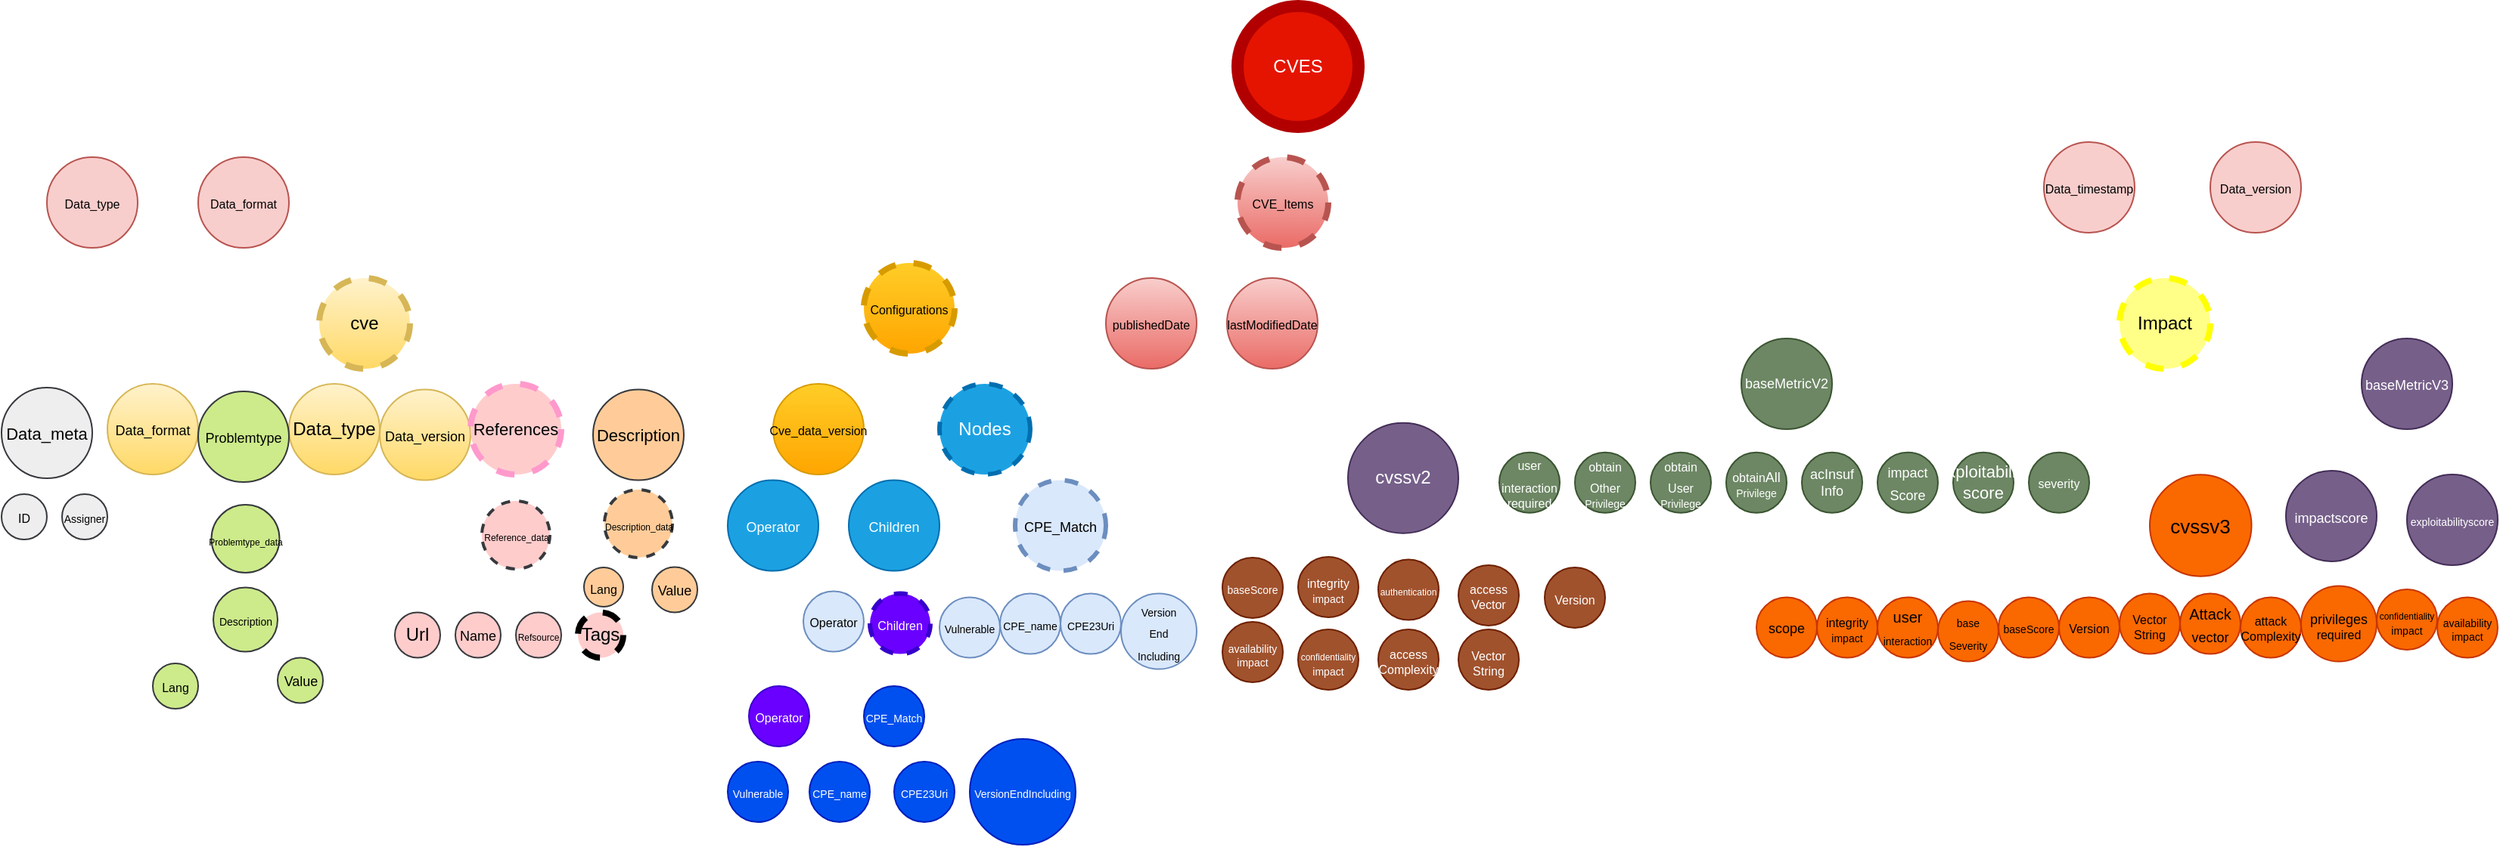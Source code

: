 <mxfile version="16.5.6" type="device"><diagram id="oU8pHtWUBQezP3Y81vVh" name="Page-1"><mxGraphModel dx="868" dy="398" grid="1" gridSize="10" guides="1" tooltips="1" connect="1" arrows="1" fold="1" page="1" pageScale="1" pageWidth="1654" pageHeight="2336" math="0" shadow="0"><root><mxCell id="0"/><mxCell id="1" parent="0"/><mxCell id="dFIooiGPATDC-ihGHqa--1" value="CVES" style="ellipse;whiteSpace=wrap;html=1;aspect=fixed;strokeWidth=8;fillColor=#e51400;fontColor=#ffffff;strokeColor=#B20000;" parent="1" vertex="1"><mxGeometry x="817" y="10" width="80" height="80" as="geometry"/></mxCell><mxCell id="LAtsynRMvkGNiq3HhOd4-1" value="&lt;font style=&quot;font-size: 8px&quot;&gt;Data_type&lt;/font&gt;" style="ellipse;whiteSpace=wrap;html=1;aspect=fixed;fillColor=#f8cecc;strokeColor=#b85450;" parent="1" vertex="1"><mxGeometry x="30" y="110" width="60" height="60" as="geometry"/></mxCell><mxCell id="LAtsynRMvkGNiq3HhOd4-2" value="&lt;font style=&quot;font-size: 8px&quot;&gt;Data_format&lt;/font&gt;" style="ellipse;whiteSpace=wrap;html=1;aspect=fixed;fillColor=#f8cecc;strokeColor=#b85450;" parent="1" vertex="1"><mxGeometry x="130" y="110" width="60" height="60" as="geometry"/></mxCell><mxCell id="LAtsynRMvkGNiq3HhOd4-3" value="&lt;font style=&quot;font-size: 8px&quot;&gt;CVE_Items&lt;/font&gt;" style="ellipse;whiteSpace=wrap;html=1;aspect=fixed;fillColor=#f8cecc;gradientColor=#ea6b66;strokeColor=#b85450;strokeWidth=4;dashed=1;" parent="1" vertex="1"><mxGeometry x="817" y="110" width="60" height="60" as="geometry"/></mxCell><mxCell id="LAtsynRMvkGNiq3HhOd4-5" value="&lt;font style=&quot;font-size: 8px&quot;&gt;Data_version&lt;/font&gt;" style="ellipse;whiteSpace=wrap;html=1;aspect=fixed;fillColor=#f8cecc;strokeColor=#b85450;" parent="1" vertex="1"><mxGeometry x="1460" y="100" width="60" height="60" as="geometry"/></mxCell><mxCell id="LAtsynRMvkGNiq3HhOd4-6" value="&lt;font style=&quot;font-size: 8px&quot;&gt;Data_timestamp&lt;/font&gt;" style="ellipse;whiteSpace=wrap;html=1;aspect=fixed;fillColor=#f8cecc;strokeColor=#b85450;" parent="1" vertex="1"><mxGeometry x="1350" y="100" width="60" height="60" as="geometry"/></mxCell><mxCell id="LAtsynRMvkGNiq3HhOd4-8" value="cve" style="ellipse;whiteSpace=wrap;html=1;aspect=fixed;fillColor=#fff2cc;gradientColor=#ffd966;strokeColor=#d6b656;dashed=1;strokeWidth=4;" parent="1" vertex="1"><mxGeometry x="210" y="190" width="60" height="60" as="geometry"/></mxCell><mxCell id="LAtsynRMvkGNiq3HhOd4-9" value="&lt;font style=&quot;font-size: 8px&quot;&gt;Configurations&lt;/font&gt;" style="ellipse;whiteSpace=wrap;html=1;aspect=fixed;fillColor=#ffcd28;gradientColor=#ffa500;strokeColor=#d79b00;dashed=1;strokeWidth=4;" parent="1" vertex="1"><mxGeometry x="570" y="180" width="60" height="60" as="geometry"/></mxCell><mxCell id="LAtsynRMvkGNiq3HhOd4-10" value="Impact" style="ellipse;whiteSpace=wrap;html=1;aspect=fixed;fillColor=#ffff88;strokeColor=#FFFF00;dashed=1;strokeWidth=4;" parent="1" vertex="1"><mxGeometry x="1400" y="190" width="60" height="60" as="geometry"/></mxCell><mxCell id="LAtsynRMvkGNiq3HhOd4-11" value="&lt;font style=&quot;font-size: 8px&quot;&gt;publishedDate&lt;/font&gt;" style="ellipse;whiteSpace=wrap;html=1;aspect=fixed;fillColor=#f8cecc;gradientColor=#ea6b66;strokeColor=#b85450;" parent="1" vertex="1"><mxGeometry x="730" y="190" width="60" height="60" as="geometry"/></mxCell><mxCell id="LAtsynRMvkGNiq3HhOd4-12" value="&lt;font style=&quot;font-size: 8px&quot;&gt;lastModifiedDate&lt;/font&gt;" style="ellipse;whiteSpace=wrap;html=1;aspect=fixed;fillColor=#f8cecc;gradientColor=#ea6b66;strokeColor=#b85450;" parent="1" vertex="1"><mxGeometry x="810" y="190" width="60" height="60" as="geometry"/></mxCell><mxCell id="LAtsynRMvkGNiq3HhOd4-13" value="&lt;div style=&quot;font-size: 9px&quot; align=&quot;center&quot;&gt;&lt;font style=&quot;font-size: 9px&quot;&gt;baseMetricV2&lt;/font&gt;&lt;/div&gt;" style="ellipse;whiteSpace=wrap;html=1;aspect=fixed;align=center;fillColor=#6d8764;fontColor=#ffffff;strokeColor=#3A5431;" parent="1" vertex="1"><mxGeometry x="1150" y="230" width="60" height="60" as="geometry"/></mxCell><mxCell id="LAtsynRMvkGNiq3HhOd4-14" value="&lt;font style=&quot;font-size: 9px&quot;&gt;baseMetricV3&lt;/font&gt;" style="ellipse;whiteSpace=wrap;html=1;aspect=fixed;fillColor=#76608a;fontColor=#ffffff;strokeColor=#432D57;" parent="1" vertex="1"><mxGeometry x="1560" y="230" width="60" height="60" as="geometry"/></mxCell><mxCell id="LAtsynRMvkGNiq3HhOd4-15" value="&lt;font style=&quot;font-size: 8px&quot;&gt;Cve_data_version&lt;/font&gt;" style="ellipse;whiteSpace=wrap;html=1;aspect=fixed;fillColor=#ffcd28;gradientColor=#ffa500;strokeColor=#d79b00;" parent="1" vertex="1"><mxGeometry x="510" y="260" width="60" height="60" as="geometry"/></mxCell><mxCell id="LAtsynRMvkGNiq3HhOd4-16" value="Nodes" style="ellipse;whiteSpace=wrap;html=1;aspect=fixed;fillColor=#1ba1e2;fontColor=#ffffff;strokeColor=#006EAF;dashed=1;strokeWidth=3;" parent="1" vertex="1"><mxGeometry x="620" y="260" width="60" height="60" as="geometry"/></mxCell><mxCell id="LAtsynRMvkGNiq3HhOd4-17" value="Data_type" style="ellipse;whiteSpace=wrap;html=1;aspect=fixed;fillColor=#fff2cc;gradientColor=#ffd966;strokeColor=#d6b656;" parent="1" vertex="1"><mxGeometry x="190" y="260" width="60" height="60" as="geometry"/></mxCell><mxCell id="LAtsynRMvkGNiq3HhOd4-18" value="&lt;font style=&quot;font-size: 9px&quot;&gt;Data_version&lt;/font&gt;" style="ellipse;whiteSpace=wrap;html=1;aspect=fixed;fillColor=#fff2cc;gradientColor=#ffd966;strokeColor=#d6b656;" parent="1" vertex="1"><mxGeometry x="250" y="263.75" width="60" height="60" as="geometry"/></mxCell><mxCell id="LAtsynRMvkGNiq3HhOd4-19" value="&lt;font style=&quot;font-size: 9px&quot;&gt;Data_format&lt;/font&gt;" style="ellipse;whiteSpace=wrap;html=1;aspect=fixed;fillColor=#fff2cc;gradientColor=#ffd966;strokeColor=#d6b656;" parent="1" vertex="1"><mxGeometry x="70" y="260" width="60" height="60" as="geometry"/></mxCell><mxCell id="LAtsynRMvkGNiq3HhOd4-20" value="&lt;font style=&quot;font-size: 11px&quot;&gt;Data_meta&lt;/font&gt;" style="ellipse;whiteSpace=wrap;html=1;aspect=fixed;fillColor=#eeeeee;strokeColor=#36393d;" parent="1" vertex="1"><mxGeometry y="262.5" width="60" height="60" as="geometry"/></mxCell><mxCell id="LAtsynRMvkGNiq3HhOd4-21" value="&lt;font style=&quot;font-size: 9px&quot;&gt;Problemtype&lt;/font&gt;" style="ellipse;whiteSpace=wrap;html=1;aspect=fixed;fillColor=#cdeb8b;strokeColor=#36393d;" parent="1" vertex="1"><mxGeometry x="130" y="265" width="60" height="60" as="geometry"/></mxCell><mxCell id="LAtsynRMvkGNiq3HhOd4-22" value="&lt;font style=&quot;font-size: 11px&quot;&gt;References&lt;/font&gt;" style="ellipse;whiteSpace=wrap;html=1;aspect=fixed;fillColor=#ffcccc;strokeColor=#FF99CC;strokeWidth=4;dashed=1;" parent="1" vertex="1"><mxGeometry x="310" y="260" width="60" height="60" as="geometry"/></mxCell><mxCell id="LAtsynRMvkGNiq3HhOd4-23" value="&lt;font style=&quot;font-size: 11px&quot;&gt;Description&lt;/font&gt;" style="ellipse;whiteSpace=wrap;html=1;aspect=fixed;fillColor=#ffcc99;strokeColor=#36393d;" parent="1" vertex="1"><mxGeometry x="391" y="263.75" width="60" height="60" as="geometry"/></mxCell><mxCell id="LAtsynRMvkGNiq3HhOd4-24" value="&lt;font style=&quot;font-size: 8px&quot;&gt;ID&lt;/font&gt;" style="ellipse;whiteSpace=wrap;html=1;aspect=fixed;fillColor=#eeeeee;strokeColor=#36393d;" parent="1" vertex="1"><mxGeometry y="333" width="30" height="30" as="geometry"/></mxCell><mxCell id="LAtsynRMvkGNiq3HhOd4-25" value="&lt;font style=&quot;font-size: 7px&quot;&gt;Assigner&lt;/font&gt;" style="ellipse;whiteSpace=wrap;html=1;aspect=fixed;fillColor=#eeeeee;strokeColor=#36393d;" parent="1" vertex="1"><mxGeometry x="40" y="333" width="30" height="30" as="geometry"/></mxCell><mxCell id="LAtsynRMvkGNiq3HhOd4-26" value="&lt;font style=&quot;font-size: 6px&quot;&gt;Problemtype_data&lt;/font&gt;" style="ellipse;whiteSpace=wrap;html=1;aspect=fixed;fillColor=#cdeb8b;strokeColor=#36393d;" parent="1" vertex="1"><mxGeometry x="138.75" y="340" width="45" height="45" as="geometry"/></mxCell><mxCell id="LAtsynRMvkGNiq3HhOd4-27" value="&lt;font style=&quot;font-size: 7px&quot;&gt;Description&lt;/font&gt;" style="ellipse;whiteSpace=wrap;html=1;aspect=fixed;fillColor=#cdeb8b;strokeColor=#36393d;" parent="1" vertex="1"><mxGeometry x="140" y="394.75" width="42.5" height="42.5" as="geometry"/></mxCell><mxCell id="LAtsynRMvkGNiq3HhOd4-28" value="&lt;font style=&quot;font-size: 8px&quot;&gt;Lang&lt;/font&gt;" style="ellipse;whiteSpace=wrap;html=1;aspect=fixed;fillColor=#cdeb8b;strokeColor=#36393d;" parent="1" vertex="1"><mxGeometry x="100" y="445" width="30" height="30" as="geometry"/></mxCell><mxCell id="LAtsynRMvkGNiq3HhOd4-29" value="&lt;font style=&quot;font-size: 9px&quot;&gt;Value&lt;/font&gt;" style="ellipse;whiteSpace=wrap;html=1;aspect=fixed;fillColor=#cdeb8b;strokeColor=#36393d;" parent="1" vertex="1"><mxGeometry x="182.5" y="441.25" width="30" height="30" as="geometry"/></mxCell><mxCell id="LAtsynRMvkGNiq3HhOd4-30" value="&lt;font style=&quot;font-size: 6px&quot;&gt;Reference_data&lt;/font&gt;" style="ellipse;whiteSpace=wrap;html=1;aspect=fixed;fillColor=#ffcccc;strokeColor=#36393d;dashed=1;strokeWidth=2;" parent="1" vertex="1"><mxGeometry x="317.5" y="337.5" width="45" height="45" as="geometry"/></mxCell><mxCell id="LAtsynRMvkGNiq3HhOd4-31" value="Url" style="ellipse;whiteSpace=wrap;html=1;aspect=fixed;fillColor=#ffcccc;strokeColor=#36393d;" parent="1" vertex="1"><mxGeometry x="260" y="411.25" width="30" height="30" as="geometry"/></mxCell><mxCell id="LAtsynRMvkGNiq3HhOd4-32" value="&lt;font style=&quot;font-size: 9px&quot;&gt;Name&lt;/font&gt;" style="ellipse;whiteSpace=wrap;html=1;aspect=fixed;fillColor=#ffcccc;strokeColor=#36393d;" parent="1" vertex="1"><mxGeometry x="300" y="411.25" width="30" height="30" as="geometry"/></mxCell><mxCell id="LAtsynRMvkGNiq3HhOd4-33" value="&lt;font style=&quot;font-size: 6px&quot;&gt;Refsource&lt;/font&gt;" style="ellipse;whiteSpace=wrap;html=1;aspect=fixed;fillColor=#ffcccc;strokeColor=#36393d;" parent="1" vertex="1"><mxGeometry x="340" y="411.25" width="30" height="30" as="geometry"/></mxCell><mxCell id="LAtsynRMvkGNiq3HhOd4-34" value="Tags" style="ellipse;whiteSpace=wrap;html=1;aspect=fixed;fillColor=#ffcccc;strokeColor=#000000;dashed=1;strokeWidth=4;" parent="1" vertex="1"><mxGeometry x="381" y="411.25" width="30" height="30" as="geometry"/></mxCell><mxCell id="LAtsynRMvkGNiq3HhOd4-36" value="&lt;font style=&quot;font-size: 6px&quot;&gt;Description_data&lt;/font&gt;" style="ellipse;whiteSpace=wrap;html=1;aspect=fixed;fillColor=#ffcc99;strokeColor=#36393d;dashed=1;strokeWidth=2;" parent="1" vertex="1"><mxGeometry x="398.5" y="330" width="45" height="45" as="geometry"/></mxCell><mxCell id="LAtsynRMvkGNiq3HhOd4-37" value="&lt;font style=&quot;font-size: 8px&quot;&gt;Lang&lt;/font&gt;" style="ellipse;whiteSpace=wrap;html=1;aspect=fixed;fillColor=#ffcc99;strokeColor=#36393d;" parent="1" vertex="1"><mxGeometry x="385" y="381.5" width="26" height="26" as="geometry"/></mxCell><mxCell id="LAtsynRMvkGNiq3HhOd4-38" value="&lt;font style=&quot;font-size: 9px&quot;&gt;Value&lt;/font&gt;" style="ellipse;whiteSpace=wrap;html=1;aspect=fixed;fillColor=#ffcc99;strokeColor=#36393d;" parent="1" vertex="1"><mxGeometry x="430" y="381.25" width="30" height="30" as="geometry"/></mxCell><mxCell id="LAtsynRMvkGNiq3HhOd4-40" value="&lt;font style=&quot;font-size: 9px&quot;&gt;Operator&lt;/font&gt;" style="ellipse;whiteSpace=wrap;html=1;aspect=fixed;fillColor=#1ba1e2;fontColor=#ffffff;strokeColor=#006EAF;" parent="1" vertex="1"><mxGeometry x="480" y="323.75" width="60" height="60" as="geometry"/></mxCell><mxCell id="LAtsynRMvkGNiq3HhOd4-41" value="&lt;font style=&quot;font-size: 9px&quot;&gt;Children&lt;/font&gt;" style="ellipse;whiteSpace=wrap;html=1;aspect=fixed;fillColor=#1ba1e2;fontColor=#ffffff;strokeColor=#006EAF;" parent="1" vertex="1"><mxGeometry x="560" y="323.75" width="60" height="60" as="geometry"/></mxCell><mxCell id="LAtsynRMvkGNiq3HhOd4-42" value="&lt;font style=&quot;font-size: 9px&quot;&gt;CPE_Match&lt;/font&gt;" style="ellipse;whiteSpace=wrap;html=1;aspect=fixed;fillColor=#dae8fc;strokeColor=#6c8ebf;dashed=1;strokeWidth=3;" parent="1" vertex="1"><mxGeometry x="670" y="323.75" width="60" height="60" as="geometry"/></mxCell><mxCell id="LAtsynRMvkGNiq3HhOd4-43" value="&lt;font style=&quot;font-size: 8px&quot;&gt;Operator&lt;/font&gt;" style="ellipse;whiteSpace=wrap;html=1;aspect=fixed;fillColor=#dae8fc;strokeColor=#6c8ebf;" parent="1" vertex="1"><mxGeometry x="530" y="397.25" width="40" height="40" as="geometry"/></mxCell><mxCell id="LAtsynRMvkGNiq3HhOd4-44" value="&lt;font style=&quot;font-size: 8px&quot;&gt;Children&lt;/font&gt;" style="ellipse;whiteSpace=wrap;html=1;aspect=fixed;fillColor=#6a00ff;strokeColor=#3700CC;fontColor=#ffffff;dashed=1;strokeWidth=3;" parent="1" vertex="1"><mxGeometry x="574" y="398.75" width="40" height="40" as="geometry"/></mxCell><mxCell id="LAtsynRMvkGNiq3HhOd4-45" value="&lt;font style=&quot;font-size: 8px&quot;&gt;Operator&lt;/font&gt;" style="ellipse;whiteSpace=wrap;html=1;aspect=fixed;fillColor=#6a00ff;fontColor=#ffffff;strokeColor=#3700CC;" parent="1" vertex="1"><mxGeometry x="494" y="460" width="40" height="40" as="geometry"/></mxCell><mxCell id="LAtsynRMvkGNiq3HhOd4-46" value="&lt;font style=&quot;font-size: 7px&quot;&gt;CPE_Match&lt;/font&gt;" style="ellipse;whiteSpace=wrap;html=1;aspect=fixed;fillColor=#0050ef;fontColor=#ffffff;strokeColor=#001DBC;" parent="1" vertex="1"><mxGeometry x="570" y="460" width="40" height="40" as="geometry"/></mxCell><mxCell id="LAtsynRMvkGNiq3HhOd4-47" value="&lt;font style=&quot;font-size: 7px&quot;&gt;Vulnerable&lt;/font&gt;" style="ellipse;whiteSpace=wrap;html=1;aspect=fixed;fillColor=#0050ef;fontColor=#ffffff;strokeColor=#001DBC;" parent="1" vertex="1"><mxGeometry x="480" y="510" width="40" height="40" as="geometry"/></mxCell><mxCell id="LAtsynRMvkGNiq3HhOd4-50" value="&lt;font style=&quot;font-size: 7px&quot;&gt;CPE_name&lt;/font&gt;" style="ellipse;whiteSpace=wrap;html=1;aspect=fixed;fillColor=#0050ef;fontColor=#ffffff;strokeColor=#001DBC;" parent="1" vertex="1"><mxGeometry x="534" y="510" width="40" height="40" as="geometry"/></mxCell><mxCell id="LAtsynRMvkGNiq3HhOd4-51" value="&lt;font style=&quot;font-size: 7px&quot;&gt;CPE23Uri&lt;/font&gt;" style="ellipse;whiteSpace=wrap;html=1;aspect=fixed;fillColor=#0050ef;fontColor=#ffffff;strokeColor=#001DBC;" parent="1" vertex="1"><mxGeometry x="590" y="510" width="40" height="40" as="geometry"/></mxCell><mxCell id="LAtsynRMvkGNiq3HhOd4-52" value="&lt;font style=&quot;font-size: 7px&quot;&gt;VersionEndIncluding&lt;/font&gt;" style="ellipse;whiteSpace=wrap;html=1;aspect=fixed;fillColor=#0050ef;fontColor=#ffffff;strokeColor=#001DBC;" parent="1" vertex="1"><mxGeometry x="640" y="495" width="70" height="70" as="geometry"/></mxCell><mxCell id="LAtsynRMvkGNiq3HhOd4-53" value="&lt;font style=&quot;font-size: 7px&quot;&gt;Vulnerable&lt;/font&gt;" style="ellipse;whiteSpace=wrap;html=1;aspect=fixed;fillColor=#dae8fc;strokeColor=#6c8ebf;" parent="1" vertex="1"><mxGeometry x="620" y="401.25" width="40" height="40" as="geometry"/></mxCell><mxCell id="LAtsynRMvkGNiq3HhOd4-54" value="&lt;font style=&quot;font-size: 7px&quot;&gt;CPE_name&lt;/font&gt;" style="ellipse;whiteSpace=wrap;html=1;aspect=fixed;fillColor=#dae8fc;strokeColor=#6c8ebf;" parent="1" vertex="1"><mxGeometry x="660" y="398.75" width="40" height="40" as="geometry"/></mxCell><mxCell id="LAtsynRMvkGNiq3HhOd4-55" value="&lt;font style=&quot;font-size: 7px&quot;&gt;CPE23Uri&lt;/font&gt;" style="ellipse;whiteSpace=wrap;html=1;aspect=fixed;fillColor=#dae8fc;strokeColor=#6c8ebf;" parent="1" vertex="1"><mxGeometry x="700" y="398.75" width="40" height="40" as="geometry"/></mxCell><mxCell id="LAtsynRMvkGNiq3HhOd4-57" value="&lt;div&gt;&lt;font style=&quot;font-size: 7px&quot;&gt;Version&lt;/font&gt;&lt;/div&gt;&lt;div&gt;&lt;font style=&quot;font-size: 7px&quot;&gt;End&lt;/font&gt;&lt;/div&gt;&lt;div&gt;&lt;font style=&quot;font-size: 7px&quot;&gt;Including&lt;br&gt;&lt;/font&gt;&lt;/div&gt;" style="ellipse;whiteSpace=wrap;html=1;aspect=fixed;fillColor=#dae8fc;strokeColor=#6c8ebf;" parent="1" vertex="1"><mxGeometry x="740" y="398.75" width="50" height="50" as="geometry"/></mxCell><mxCell id="LAtsynRMvkGNiq3HhOd4-58" value="&lt;font style=&quot;font-size: 13px&quot;&gt;cvssv3&lt;/font&gt;" style="ellipse;whiteSpace=wrap;html=1;aspect=fixed;fillColor=#fa6800;fontColor=#000000;strokeColor=#C73500;" parent="1" vertex="1"><mxGeometry x="1420" y="320.13" width="67.25" height="67.25" as="geometry"/></mxCell><mxCell id="LAtsynRMvkGNiq3HhOd4-59" value="&lt;font style=&quot;font-size: 7px&quot;&gt;exploitabilityscore&lt;/font&gt;" style="ellipse;whiteSpace=wrap;html=1;aspect=fixed;fillColor=#76608a;fontColor=#ffffff;strokeColor=#432D57;" parent="1" vertex="1"><mxGeometry x="1590" y="320" width="60" height="60" as="geometry"/></mxCell><mxCell id="LAtsynRMvkGNiq3HhOd4-60" value="&lt;font style=&quot;font-size: 9px&quot;&gt;impactscore&lt;/font&gt;" style="ellipse;whiteSpace=wrap;html=1;aspect=fixed;fillColor=#76608a;fontColor=#ffffff;strokeColor=#432D57;" parent="1" vertex="1"><mxGeometry x="1510" y="317.5" width="60" height="60" as="geometry"/></mxCell><mxCell id="LAtsynRMvkGNiq3HhOd4-62" value="&lt;font style=&quot;font-size: 12px&quot;&gt;cvssv2&lt;/font&gt;" style="ellipse;whiteSpace=wrap;html=1;aspect=fixed;fillColor=#76608a;fontColor=#ffffff;strokeColor=#432D57;" parent="1" vertex="1"><mxGeometry x="890" y="285.88" width="73" height="73" as="geometry"/></mxCell><mxCell id="LAtsynRMvkGNiq3HhOd4-70" value="&lt;div&gt;&lt;font style=&quot;font-size: 8px&quot;&gt;user&lt;/font&gt;&lt;/div&gt;&lt;div&gt;&lt;font style=&quot;font-size: 8px&quot;&gt;interaction&lt;/font&gt;&lt;/div&gt;&lt;div style=&quot;font-size: 8px&quot;&gt;required&lt;br&gt;&lt;/div&gt;" style="ellipse;whiteSpace=wrap;html=1;aspect=fixed;fillColor=#6d8764;fontColor=#ffffff;strokeColor=#3A5431;" parent="1" vertex="1"><mxGeometry x="990" y="305.38" width="40" height="40" as="geometry"/></mxCell><mxCell id="LAtsynRMvkGNiq3HhOd4-71" value="&lt;font style=&quot;font-size: 8px&quot;&gt;obtain&lt;/font&gt;&lt;div&gt;&lt;font style=&quot;font-size: 8px&quot;&gt;User&lt;/font&gt;&lt;/div&gt;&lt;div style=&quot;font-size: 7px&quot;&gt;Privilege&lt;br&gt;&lt;/div&gt;" style="ellipse;whiteSpace=wrap;html=1;aspect=fixed;fillColor=#6d8764;fontColor=#ffffff;strokeColor=#3A5431;" parent="1" vertex="1"><mxGeometry x="1090" y="305.38" width="40" height="40" as="geometry"/></mxCell><mxCell id="LAtsynRMvkGNiq3HhOd4-72" value="&lt;font style=&quot;font-size: 8px&quot;&gt;obtain&lt;/font&gt;&lt;div&gt;&lt;font style=&quot;font-size: 8px&quot;&gt;Other&lt;/font&gt;&lt;/div&gt;&lt;div style=&quot;font-size: 7px&quot;&gt;Privilege&lt;br&gt;&lt;/div&gt;" style="ellipse;whiteSpace=wrap;html=1;aspect=fixed;fillColor=#6d8764;fontColor=#ffffff;strokeColor=#3A5431;" parent="1" vertex="1"><mxGeometry x="1040" y="305.38" width="40" height="40" as="geometry"/></mxCell><mxCell id="LAtsynRMvkGNiq3HhOd4-73" value="&lt;font style=&quot;font-size: 8px&quot;&gt;obtain&lt;/font&gt;&lt;font style=&quot;font-size: 9px&quot;&gt;All&lt;/font&gt;&lt;div style=&quot;font-size: 7px&quot;&gt;Privilege&lt;br&gt;&lt;/div&gt;" style="ellipse;whiteSpace=wrap;html=1;aspect=fixed;fillColor=#6d8764;fontColor=#ffffff;strokeColor=#3A5431;" parent="1" vertex="1"><mxGeometry x="1140" y="305.38" width="40" height="40" as="geometry"/></mxCell><mxCell id="LAtsynRMvkGNiq3HhOd4-74" value="&lt;div style=&quot;font-size: 9px&quot;&gt;acInsuf&lt;/div&gt;&lt;div style=&quot;font-size: 9px&quot;&gt;Info&lt;br&gt;&lt;/div&gt;" style="ellipse;whiteSpace=wrap;html=1;aspect=fixed;fillColor=#6d8764;fontColor=#ffffff;strokeColor=#3A5431;" parent="1" vertex="1"><mxGeometry x="1190" y="305.38" width="40" height="40" as="geometry"/></mxCell><mxCell id="LAtsynRMvkGNiq3HhOd4-76" value="&lt;font style=&quot;font-size: 9px&quot;&gt;impact Score&lt;/font&gt;" style="ellipse;whiteSpace=wrap;html=1;aspect=fixed;fillColor=#6d8764;fontColor=#ffffff;strokeColor=#3A5431;" parent="1" vertex="1"><mxGeometry x="1240" y="305.38" width="40" height="40" as="geometry"/></mxCell><mxCell id="LAtsynRMvkGNiq3HhOd4-77" value="&lt;div style=&quot;font-size: 11px&quot;&gt;&lt;font style=&quot;font-size: 11px&quot;&gt;exploitability&lt;/font&gt;&lt;/div&gt;&lt;div style=&quot;font-size: 11px&quot;&gt;&lt;font style=&quot;font-size: 11px&quot;&gt;score&lt;br&gt;&lt;/font&gt;&lt;/div&gt;" style="ellipse;whiteSpace=wrap;html=1;aspect=fixed;fillColor=#6d8764;fontColor=#ffffff;strokeColor=#3A5431;" parent="1" vertex="1"><mxGeometry x="1290" y="305.38" width="40" height="40" as="geometry"/></mxCell><mxCell id="LAtsynRMvkGNiq3HhOd4-78" value="&lt;font style=&quot;font-size: 8px&quot;&gt;severity&lt;/font&gt;" style="ellipse;whiteSpace=wrap;html=1;aspect=fixed;fillColor=#6d8764;fontColor=#ffffff;strokeColor=#3A5431;" parent="1" vertex="1"><mxGeometry x="1340" y="305.38" width="40" height="40" as="geometry"/></mxCell><mxCell id="LAtsynRMvkGNiq3HhOd4-86" value="&lt;div style=&quot;font-size: 11px&quot;&gt;&lt;font style=&quot;font-size: 7px&quot;&gt;availability&lt;/font&gt;&lt;/div&gt;&lt;div style=&quot;font-size: 7px&quot;&gt;&lt;font style=&quot;font-size: 7px&quot;&gt;impact&lt;br&gt;&lt;/font&gt;&lt;/div&gt;" style="ellipse;whiteSpace=wrap;html=1;aspect=fixed;fillColor=#a0522d;fontColor=#ffffff;strokeColor=#6D1F00;" parent="1" vertex="1"><mxGeometry x="807" y="417.5" width="40" height="40" as="geometry"/></mxCell><mxCell id="LAtsynRMvkGNiq3HhOd4-87" value="&lt;font style=&quot;font-size: 7px&quot;&gt;baseScore&lt;/font&gt;" style="ellipse;whiteSpace=wrap;html=1;aspect=fixed;fillColor=#a0522d;fontColor=#ffffff;strokeColor=#6D1F00;" parent="1" vertex="1"><mxGeometry x="807" y="375" width="40" height="40" as="geometry"/></mxCell><mxCell id="LAtsynRMvkGNiq3HhOd4-88" value="&lt;font style=&quot;font-size: 8px&quot;&gt;integrity&lt;/font&gt;&lt;div style=&quot;font-size: 7px&quot;&gt;&lt;font style=&quot;font-size: 7px&quot;&gt;impact&lt;br&gt;&lt;/font&gt;&lt;/div&gt;" style="ellipse;whiteSpace=wrap;html=1;aspect=fixed;fillColor=#a0522d;fontColor=#ffffff;strokeColor=#6D1F00;" parent="1" vertex="1"><mxGeometry x="857" y="374.5" width="40" height="40" as="geometry"/></mxCell><mxCell id="LAtsynRMvkGNiq3HhOd4-90" value="&lt;font style=&quot;font-size: 6px&quot;&gt;confidentiality&lt;/font&gt;&lt;div style=&quot;font-size: 7px&quot;&gt;&lt;font style=&quot;font-size: 7px&quot;&gt;impact&lt;br&gt;&lt;/font&gt;&lt;/div&gt;" style="ellipse;whiteSpace=wrap;html=1;aspect=fixed;fillColor=#a0522d;fontColor=#ffffff;strokeColor=#6D1F00;" parent="1" vertex="1"><mxGeometry x="857" y="422.5" width="40" height="40" as="geometry"/></mxCell><mxCell id="LAtsynRMvkGNiq3HhOd4-91" value="&lt;font style=&quot;font-size: 6px&quot;&gt;authentication&lt;/font&gt;" style="ellipse;whiteSpace=wrap;html=1;aspect=fixed;fillColor=#a0522d;fontColor=#ffffff;strokeColor=#6D1F00;" parent="1" vertex="1"><mxGeometry x="910" y="376.25" width="40" height="40" as="geometry"/></mxCell><mxCell id="LAtsynRMvkGNiq3HhOd4-92" value="&lt;div style=&quot;font-size: 11px&quot;&gt;&lt;font style=&quot;font-size: 8px&quot;&gt;access&lt;/font&gt;&lt;/div&gt;&lt;div style=&quot;font-size: 8px&quot;&gt;&lt;font style=&quot;font-size: 8px&quot;&gt;Complexity&lt;br&gt;&lt;/font&gt;&lt;/div&gt;" style="ellipse;whiteSpace=wrap;html=1;aspect=fixed;fillColor=#a0522d;fontColor=#ffffff;strokeColor=#6D1F00;" parent="1" vertex="1"><mxGeometry x="910" y="422.5" width="40" height="40" as="geometry"/></mxCell><mxCell id="LAtsynRMvkGNiq3HhOd4-94" value="&lt;div style=&quot;font-size: 11px&quot;&gt;&lt;font style=&quot;font-size: 8px&quot;&gt;access&lt;/font&gt;&lt;/div&gt;&lt;div style=&quot;font-size: 8px&quot;&gt;&lt;font style=&quot;font-size: 8px&quot;&gt;Vector&lt;br&gt;&lt;/font&gt;&lt;/div&gt;" style="ellipse;whiteSpace=wrap;html=1;aspect=fixed;fillColor=#a0522d;fontColor=#ffffff;strokeColor=#6D1F00;" parent="1" vertex="1"><mxGeometry x="963" y="380" width="40" height="40" as="geometry"/></mxCell><mxCell id="LAtsynRMvkGNiq3HhOd4-95" value="&lt;font style=&quot;font-size: 8px&quot;&gt;Vector&lt;/font&gt;&lt;div style=&quot;font-size: 8px&quot;&gt;&lt;font style=&quot;font-size: 8px&quot;&gt;String&lt;br&gt;&lt;/font&gt;&lt;/div&gt;" style="ellipse;whiteSpace=wrap;html=1;aspect=fixed;fillColor=#a0522d;fontColor=#ffffff;strokeColor=#6D1F00;" parent="1" vertex="1"><mxGeometry x="963" y="422.5" width="40" height="40" as="geometry"/></mxCell><mxCell id="LAtsynRMvkGNiq3HhOd4-96" value="&lt;font style=&quot;font-size: 8px&quot;&gt;Version&lt;/font&gt;" style="ellipse;whiteSpace=wrap;html=1;aspect=fixed;fillColor=#a0522d;fontColor=#ffffff;strokeColor=#6D1F00;" parent="1" vertex="1"><mxGeometry x="1020" y="381.5" width="40" height="40" as="geometry"/></mxCell><mxCell id="LAtsynRMvkGNiq3HhOd4-98" value="&lt;font style=&quot;font-size: 8px&quot;&gt;Version&lt;/font&gt;" style="ellipse;whiteSpace=wrap;html=1;aspect=fixed;fillColor=#fa6800;fontColor=#000000;strokeColor=#C73500;" parent="1" vertex="1"><mxGeometry x="1360" y="401.25" width="40" height="40" as="geometry"/></mxCell><mxCell id="LAtsynRMvkGNiq3HhOd4-99" value="&lt;font style=&quot;font-size: 8px&quot;&gt;Vector&lt;/font&gt;&lt;div style=&quot;font-size: 8px&quot;&gt;&lt;font style=&quot;font-size: 8px&quot;&gt;String&lt;br&gt;&lt;/font&gt;&lt;/div&gt;" style="ellipse;whiteSpace=wrap;html=1;aspect=fixed;fillColor=#fa6800;fontColor=#000000;strokeColor=#C73500;" parent="1" vertex="1"><mxGeometry x="1400" y="398.75" width="40" height="40" as="geometry"/></mxCell><mxCell id="LAtsynRMvkGNiq3HhOd4-100" value="&lt;font style=&quot;font-size: 10px&quot;&gt;Attack&lt;/font&gt; &lt;font style=&quot;font-size: 9px&quot;&gt;vector&lt;/font&gt;" style="ellipse;whiteSpace=wrap;html=1;aspect=fixed;fillColor=#fa6800;fontColor=#000000;strokeColor=#C73500;" parent="1" vertex="1"><mxGeometry x="1440" y="398.75" width="40" height="40" as="geometry"/></mxCell><mxCell id="LAtsynRMvkGNiq3HhOd4-101" value="&lt;div style=&quot;font-size: 11px&quot;&gt;&lt;font style=&quot;font-size: 8px&quot;&gt;attack&lt;/font&gt;&lt;/div&gt;&lt;div style=&quot;font-size: 8px&quot;&gt;&lt;font style=&quot;font-size: 8px&quot;&gt;Complexity&lt;br&gt;&lt;/font&gt;&lt;/div&gt;" style="ellipse;whiteSpace=wrap;html=1;aspect=fixed;fillColor=#fa6800;fontColor=#000000;strokeColor=#C73500;" parent="1" vertex="1"><mxGeometry x="1480" y="401.25" width="40" height="40" as="geometry"/></mxCell><mxCell id="LAtsynRMvkGNiq3HhOd4-102" value="&lt;font style=&quot;font-size: 9px&quot;&gt;privileges&lt;/font&gt;&lt;div style=&quot;font-size: 8px&quot;&gt;&lt;font style=&quot;font-size: 8px&quot;&gt;required&lt;br&gt;&lt;/font&gt;&lt;/div&gt;" style="ellipse;whiteSpace=wrap;html=1;aspect=fixed;fillColor=#fa6800;fontColor=#000000;strokeColor=#C73500;" parent="1" vertex="1"><mxGeometry x="1520" y="393.75" width="50" height="50" as="geometry"/></mxCell><mxCell id="LAtsynRMvkGNiq3HhOd4-103" value="&lt;font style=&quot;font-size: 6px&quot;&gt;confidentiality&lt;/font&gt;&lt;div style=&quot;font-size: 7px&quot;&gt;&lt;font style=&quot;font-size: 7px&quot;&gt;impact&lt;br&gt;&lt;/font&gt;&lt;/div&gt;" style="ellipse;whiteSpace=wrap;html=1;aspect=fixed;fillColor=#fa6800;fontColor=#000000;strokeColor=#C73500;" parent="1" vertex="1"><mxGeometry x="1570" y="396" width="40" height="40" as="geometry"/></mxCell><mxCell id="LAtsynRMvkGNiq3HhOd4-104" value="&lt;font style=&quot;font-size: 9px&quot;&gt;scope&lt;/font&gt;" style="ellipse;whiteSpace=wrap;html=1;aspect=fixed;fillColor=#fa6800;fontColor=#000000;strokeColor=#C73500;" parent="1" vertex="1"><mxGeometry x="1160" y="401.25" width="40" height="40" as="geometry"/></mxCell><mxCell id="LAtsynRMvkGNiq3HhOd4-105" value="&lt;font style=&quot;font-size: 8px&quot;&gt;integrity&lt;/font&gt;&lt;div style=&quot;font-size: 7px&quot;&gt;&lt;font style=&quot;font-size: 7px&quot;&gt;impact&lt;br&gt;&lt;/font&gt;&lt;/div&gt;" style="ellipse;whiteSpace=wrap;html=1;aspect=fixed;fillColor=#fa6800;fontColor=#000000;strokeColor=#C73500;" parent="1" vertex="1"><mxGeometry x="1200" y="401.25" width="40" height="40" as="geometry"/></mxCell><mxCell id="LAtsynRMvkGNiq3HhOd4-106" value="&lt;div style=&quot;font-size: 11px&quot;&gt;&lt;font style=&quot;font-size: 7px&quot;&gt;availability&lt;/font&gt;&lt;/div&gt;&lt;div style=&quot;font-size: 7px&quot;&gt;&lt;font style=&quot;font-size: 7px&quot;&gt;impact&lt;br&gt;&lt;/font&gt;&lt;/div&gt;" style="ellipse;whiteSpace=wrap;html=1;aspect=fixed;fillColor=#fa6800;fontColor=#000000;strokeColor=#C73500;" parent="1" vertex="1"><mxGeometry x="1610" y="401.25" width="40" height="40" as="geometry"/></mxCell><mxCell id="LAtsynRMvkGNiq3HhOd4-107" value="&lt;font style=&quot;font-size: 7px&quot;&gt;baseScore&lt;/font&gt;" style="ellipse;whiteSpace=wrap;html=1;aspect=fixed;fillColor=#fa6800;fontColor=#000000;strokeColor=#C73500;" parent="1" vertex="1"><mxGeometry x="1320" y="401.25" width="40" height="40" as="geometry"/></mxCell><mxCell id="LAtsynRMvkGNiq3HhOd4-108" value="&lt;div&gt;&lt;font style=&quot;font-size: 7px&quot;&gt;base&lt;/font&gt;&lt;/div&gt;&lt;div&gt;&lt;font style=&quot;font-size: 7px&quot;&gt;Severity&lt;/font&gt;&lt;/div&gt;" style="ellipse;whiteSpace=wrap;html=1;aspect=fixed;fillColor=#fa6800;fontColor=#000000;strokeColor=#C73500;" parent="1" vertex="1"><mxGeometry x="1280" y="403.75" width="40" height="40" as="geometry"/></mxCell><mxCell id="LAtsynRMvkGNiq3HhOd4-109" value="&lt;font style=&quot;font-size: 10px&quot;&gt;user&lt;/font&gt;&lt;div&gt;&lt;font style=&quot;font-size: 7px&quot;&gt;interaction&lt;/font&gt;&lt;/div&gt;" style="ellipse;whiteSpace=wrap;html=1;aspect=fixed;fillColor=#fa6800;fontColor=#000000;strokeColor=#C73500;" parent="1" vertex="1"><mxGeometry x="1240" y="401.25" width="40" height="40" as="geometry"/></mxCell></root></mxGraphModel></diagram></mxfile>